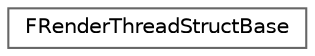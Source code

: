 digraph "Graphical Class Hierarchy"
{
 // INTERACTIVE_SVG=YES
 // LATEX_PDF_SIZE
  bgcolor="transparent";
  edge [fontname=Helvetica,fontsize=10,labelfontname=Helvetica,labelfontsize=10];
  node [fontname=Helvetica,fontsize=10,shape=box,height=0.2,width=0.4];
  rankdir="LR";
  Node0 [id="Node000000",label="FRenderThreadStructBase",height=0.2,width=0.4,color="grey40", fillcolor="white", style="filled",URL="$d3/d99/structFRenderThreadStructBase.html",tooltip=" "];
}
